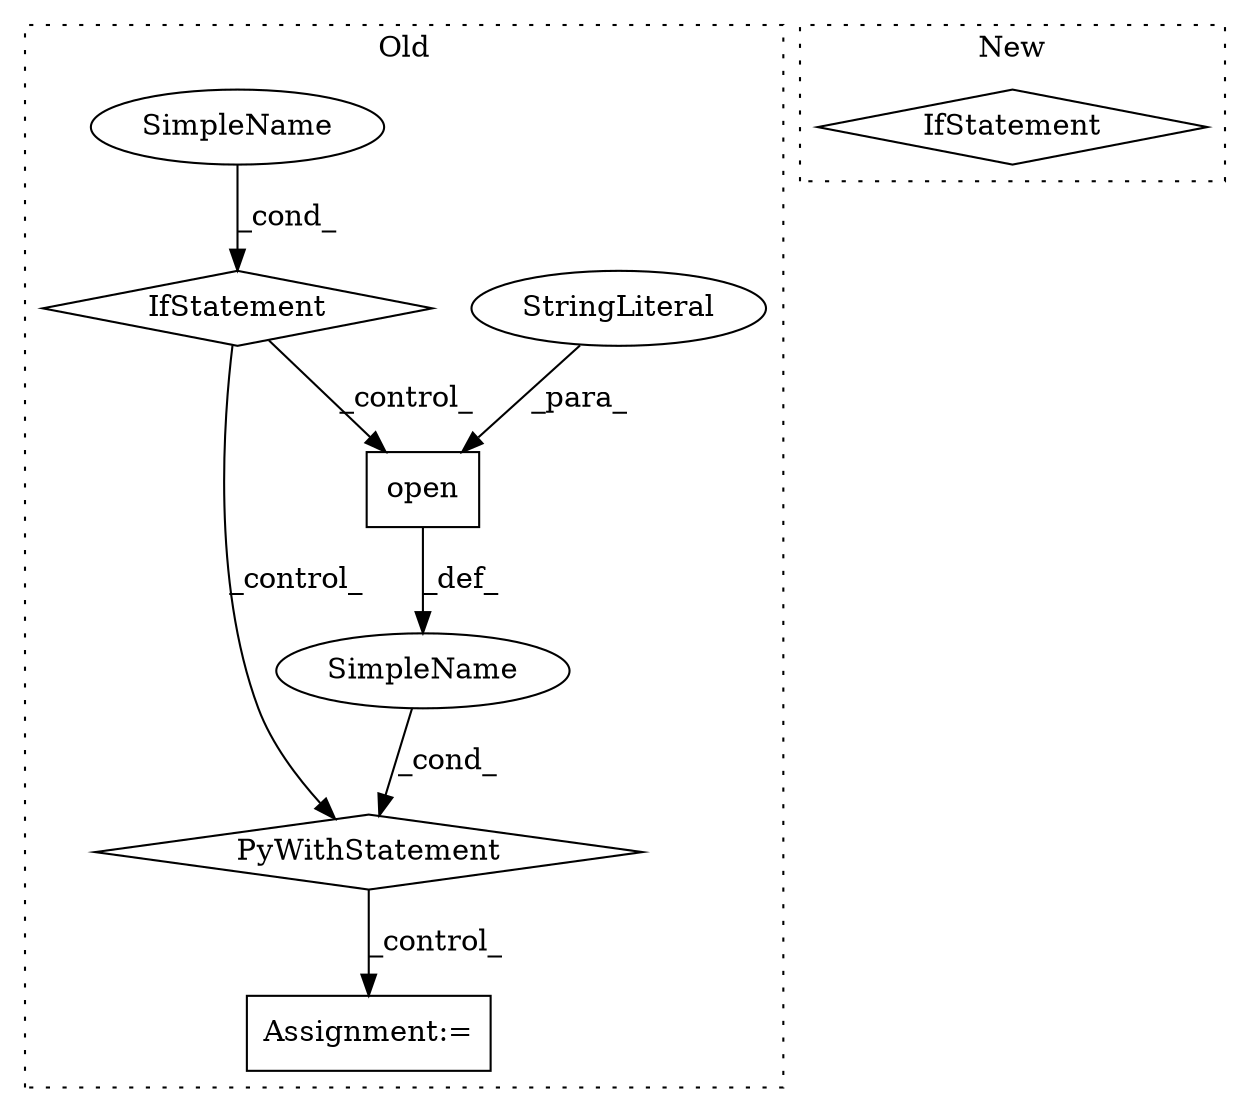 digraph G {
subgraph cluster0 {
1 [label="open" a="32" s="1763,1789" l="5,1" shape="box"];
3 [label="StringLiteral" a="45" s="1786" l="3" shape="ellipse"];
4 [label="PyWithStatement" a="104" s="1753,1790" l="10,2" shape="diamond"];
5 [label="Assignment:=" a="7" s="1815" l="1" shape="box"];
6 [label="SimpleName" a="42" s="" l="" shape="ellipse"];
7 [label="SimpleName" a="42" s="" l="" shape="ellipse"];
8 [label="IfStatement" a="25" s="1710,1737" l="4,2" shape="diamond"];
label = "Old";
style="dotted";
}
subgraph cluster1 {
2 [label="IfStatement" a="25" s="2205,2231" l="4,2" shape="diamond"];
label = "New";
style="dotted";
}
1 -> 6 [label="_def_"];
3 -> 1 [label="_para_"];
4 -> 5 [label="_control_"];
6 -> 4 [label="_cond_"];
7 -> 8 [label="_cond_"];
8 -> 4 [label="_control_"];
8 -> 1 [label="_control_"];
}